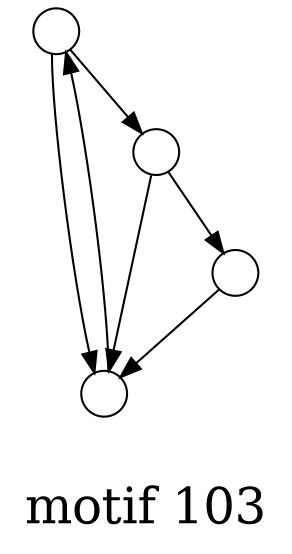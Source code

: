 /*****
motif 103
*****/

digraph G {
  graph [splines=false overlap=false]
  node  [shape=ellipse, width=0.3, height=0.3, label=""]
  0 ;
  1 ;
  2 ;
  3 ;
  0 -> 1;
  0 -> 2;
  1 -> 0;
  2 -> 1;
  2 -> 3;
  3 -> 1;
  label = "\nmotif 103\n";  fontsize=24;
}
